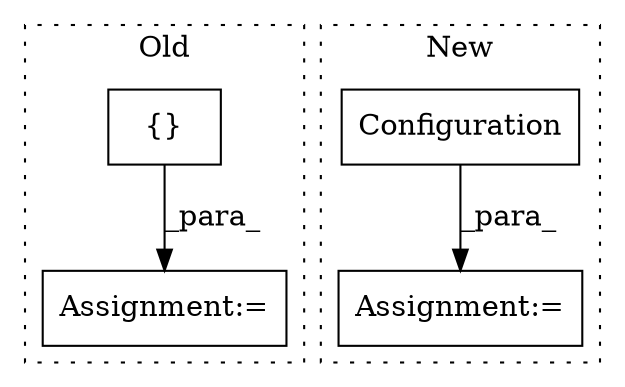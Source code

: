 digraph G {
subgraph cluster0 {
1 [label="{}" a="4" s="592,615" l="1,1" shape="box"];
4 [label="Assignment:=" a="7" s="582" l="1" shape="box"];
label = "Old";
style="dotted";
}
subgraph cluster1 {
2 [label="Configuration" a="32" s="341,372" l="14,1" shape="box"];
3 [label="Assignment:=" a="7" s="340" l="1" shape="box"];
label = "New";
style="dotted";
}
1 -> 4 [label="_para_"];
2 -> 3 [label="_para_"];
}